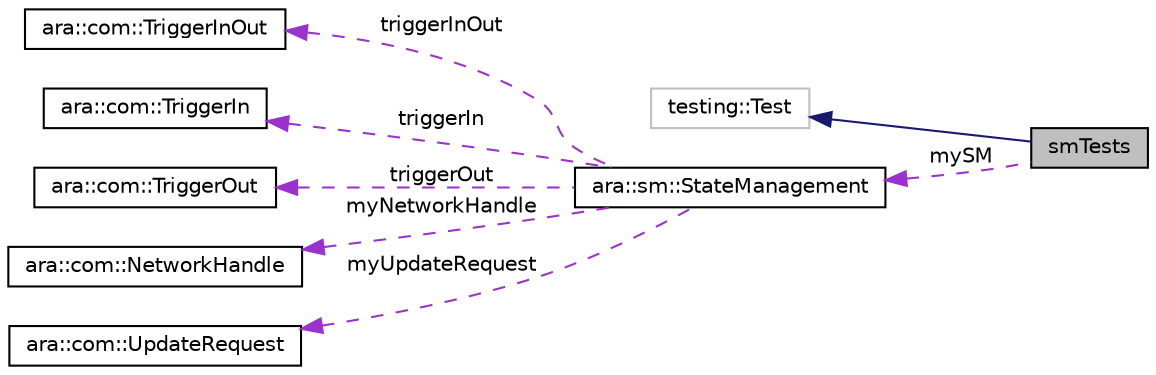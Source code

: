 digraph "smTests"
{
 // LATEX_PDF_SIZE
  edge [fontname="Helvetica",fontsize="10",labelfontname="Helvetica",labelfontsize="10"];
  node [fontname="Helvetica",fontsize="10",shape=record];
  rankdir="LR";
  Node1 [label="smTests",height=0.2,width=0.4,color="black", fillcolor="grey75", style="filled", fontcolor="black",tooltip="Text fixture for SM tests."];
  Node2 -> Node1 [dir="back",color="midnightblue",fontsize="10",style="solid",fontname="Helvetica"];
  Node2 [label="testing::Test",height=0.2,width=0.4,color="grey75", fillcolor="white", style="filled",tooltip=" "];
  Node3 -> Node1 [dir="back",color="darkorchid3",fontsize="10",style="dashed",label=" mySM" ,fontname="Helvetica"];
  Node3 [label="ara::sm::StateManagement",height=0.2,width=0.4,color="black", fillcolor="white", style="filled",URL="$classara_1_1sm_1_1StateManagement.html",tooltip="Class StateManagement to be used by Update and Configuration Management. Fills [SWS_SM_XXXXX]."];
  Node4 -> Node3 [dir="back",color="darkorchid3",fontsize="10",style="dashed",label=" triggerInOut" ,fontname="Helvetica"];
  Node4 [label="ara::com::TriggerInOut",height=0.2,width=0.4,color="black", fillcolor="white", style="filled",URL="$classara_1_1com_1_1TriggerInOut.html",tooltip="Fills [SWS_SM_91009]."];
  Node5 -> Node3 [dir="back",color="darkorchid3",fontsize="10",style="dashed",label=" triggerIn" ,fontname="Helvetica"];
  Node5 [label="ara::com::TriggerIn",height=0.2,width=0.4,color="black", fillcolor="white", style="filled",URL="$classara_1_1com_1_1TriggerIn.html",tooltip="Fills [SWS_SM_91008]."];
  Node6 -> Node3 [dir="back",color="darkorchid3",fontsize="10",style="dashed",label=" triggerOut" ,fontname="Helvetica"];
  Node6 [label="ara::com::TriggerOut",height=0.2,width=0.4,color="black", fillcolor="white", style="filled",URL="$classara_1_1com_1_1TriggerOut.html",tooltip="Fills [SWS_SM_91008]."];
  Node7 -> Node3 [dir="back",color="darkorchid3",fontsize="10",style="dashed",label=" myNetworkHandle" ,fontname="Helvetica"];
  Node7 [label="ara::com::NetworkHandle",height=0.2,width=0.4,color="black", fillcolor="white", style="filled",URL="$classara_1_1com_1_1NetworkHandle.html",tooltip=" "];
  Node8 -> Node3 [dir="back",color="darkorchid3",fontsize="10",style="dashed",label=" myUpdateRequest" ,fontname="Helvetica"];
  Node8 [label="ara::com::UpdateRequest",height=0.2,width=0.4,color="black", fillcolor="white", style="filled",URL="$classara_1_1com_1_1UpdateRequest.html",tooltip="Class UpdateRequest to be used by Update and Configuration Management. Fills [SWS_SM_91016]."];
}
